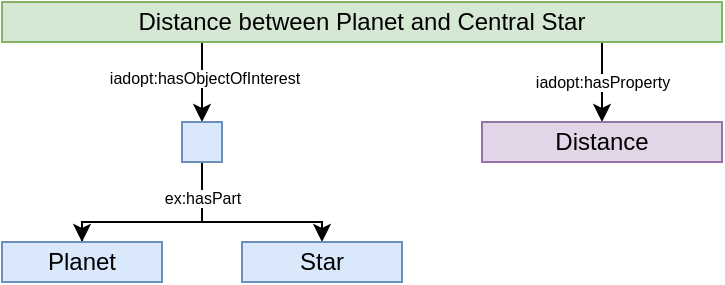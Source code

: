 <mxfile version="27.0.3" pages="4">
  <diagram name="Option A" id="X2PUkvPEIIKqSoPyBa_s">
    <mxGraphModel dx="896" dy="467" grid="1" gridSize="10" guides="1" tooltips="1" connect="1" arrows="1" fold="1" page="1" pageScale="1" pageWidth="1600" pageHeight="900" math="0" shadow="0">
      <root>
        <mxCell id="0" />
        <mxCell id="1" parent="0" />
        <mxCell id="YcbdGxsAXaUATbjkP4Gg-3" style="edgeStyle=orthogonalEdgeStyle;rounded=0;orthogonalLoop=1;jettySize=auto;html=1;exitX=0.75;exitY=1;exitDx=0;exitDy=0;entryX=0.5;entryY=0;entryDx=0;entryDy=0;" edge="1" parent="1" source="YcbdGxsAXaUATbjkP4Gg-1" target="YcbdGxsAXaUATbjkP4Gg-2">
          <mxGeometry relative="1" as="geometry">
            <Array as="points">
              <mxPoint x="660" y="100" />
            </Array>
          </mxGeometry>
        </mxCell>
        <mxCell id="YcbdGxsAXaUATbjkP4Gg-4" value="iadopt:hasProperty" style="edgeLabel;html=1;align=center;verticalAlign=middle;resizable=0;points=[];fontSize=8;" vertex="1" connectable="0" parent="YcbdGxsAXaUATbjkP4Gg-3">
          <mxGeometry x="0.273" relative="1" as="geometry">
            <mxPoint y="5" as="offset" />
          </mxGeometry>
        </mxCell>
        <mxCell id="YcbdGxsAXaUATbjkP4Gg-6" style="edgeStyle=orthogonalEdgeStyle;rounded=0;orthogonalLoop=1;jettySize=auto;html=1;exitX=0.25;exitY=1;exitDx=0;exitDy=0;entryX=0.5;entryY=0;entryDx=0;entryDy=0;" edge="1" parent="1" source="YcbdGxsAXaUATbjkP4Gg-1" target="YcbdGxsAXaUATbjkP4Gg-5">
          <mxGeometry relative="1" as="geometry">
            <Array as="points">
              <mxPoint x="460" y="100" />
            </Array>
          </mxGeometry>
        </mxCell>
        <mxCell id="YcbdGxsAXaUATbjkP4Gg-7" value="iadopt:hasObjectOfInterest" style="edgeLabel;html=1;align=center;verticalAlign=middle;resizable=0;points=[];fontSize=8;" vertex="1" connectable="0" parent="YcbdGxsAXaUATbjkP4Gg-6">
          <mxGeometry x="0.111" y="1" relative="1" as="geometry">
            <mxPoint as="offset" />
          </mxGeometry>
        </mxCell>
        <mxCell id="YcbdGxsAXaUATbjkP4Gg-1" value="Distance between Planet and Central Star" style="rounded=0;whiteSpace=wrap;html=1;fillColor=#d5e8d4;strokeColor=#82b366;" vertex="1" parent="1">
          <mxGeometry x="360" y="80" width="360" height="20" as="geometry" />
        </mxCell>
        <mxCell id="YcbdGxsAXaUATbjkP4Gg-2" value="Distance" style="rounded=0;whiteSpace=wrap;html=1;fillColor=#e1d5e7;strokeColor=#9673a6;" vertex="1" parent="1">
          <mxGeometry x="600" y="140" width="120" height="20" as="geometry" />
        </mxCell>
        <mxCell id="YcbdGxsAXaUATbjkP4Gg-10" style="edgeStyle=orthogonalEdgeStyle;rounded=0;orthogonalLoop=1;jettySize=auto;html=1;exitX=0.5;exitY=1;exitDx=0;exitDy=0;entryX=0.5;entryY=0;entryDx=0;entryDy=0;" edge="1" parent="1" source="YcbdGxsAXaUATbjkP4Gg-5" target="YcbdGxsAXaUATbjkP4Gg-8">
          <mxGeometry relative="1" as="geometry">
            <Array as="points">
              <mxPoint x="460" y="190" />
              <mxPoint x="400" y="190" />
            </Array>
          </mxGeometry>
        </mxCell>
        <mxCell id="YcbdGxsAXaUATbjkP4Gg-12" value="ex:hasPart" style="edgeLabel;html=1;align=center;verticalAlign=middle;resizable=0;points=[];fontSize=8;" vertex="1" connectable="0" parent="YcbdGxsAXaUATbjkP4Gg-10">
          <mxGeometry x="-0.64" relative="1" as="geometry">
            <mxPoint as="offset" />
          </mxGeometry>
        </mxCell>
        <mxCell id="YcbdGxsAXaUATbjkP4Gg-5" value="" style="rounded=0;whiteSpace=wrap;html=1;fillColor=#dae8fc;strokeColor=#6c8ebf;" vertex="1" parent="1">
          <mxGeometry x="450" y="140" width="20" height="20" as="geometry" />
        </mxCell>
        <mxCell id="ae9N6mFBY9E9YACVJ2Q2-1" value="" style="edgeStyle=orthogonalEdgeStyle;rounded=0;orthogonalLoop=1;jettySize=auto;html=1;" edge="1" parent="1" source="YcbdGxsAXaUATbjkP4Gg-8" target="YcbdGxsAXaUATbjkP4Gg-9">
          <mxGeometry relative="1" as="geometry">
            <Array as="points">
              <mxPoint x="400" y="190" />
              <mxPoint x="520" y="190" />
            </Array>
          </mxGeometry>
        </mxCell>
        <mxCell id="YcbdGxsAXaUATbjkP4Gg-8" value="Planet" style="rounded=0;whiteSpace=wrap;html=1;fillColor=#dae8fc;strokeColor=#6c8ebf;" vertex="1" parent="1">
          <mxGeometry x="360" y="200" width="80" height="20" as="geometry" />
        </mxCell>
        <mxCell id="YcbdGxsAXaUATbjkP4Gg-9" value="Star" style="rounded=0;whiteSpace=wrap;html=1;fillColor=#dae8fc;strokeColor=#6c8ebf;" vertex="1" parent="1">
          <mxGeometry x="480" y="200" width="80" height="20" as="geometry" />
        </mxCell>
      </root>
    </mxGraphModel>
  </diagram>
  <diagram name="Option B" id="4ybOZSJburB2DF7oYV2U">
    <mxGraphModel dx="819" dy="427" grid="1" gridSize="10" guides="1" tooltips="1" connect="1" arrows="1" fold="1" page="1" pageScale="1" pageWidth="1600" pageHeight="900" math="0" shadow="0">
      <root>
        <mxCell id="ZfVp6crgDHaHvn7UMfFf-0" />
        <mxCell id="ZfVp6crgDHaHvn7UMfFf-1" parent="ZfVp6crgDHaHvn7UMfFf-0" />
        <mxCell id="4gyx5pJd-QHE47cBecdA-0" style="edgeStyle=orthogonalEdgeStyle;rounded=0;orthogonalLoop=1;jettySize=auto;html=1;exitX=0.75;exitY=1;exitDx=0;exitDy=0;entryX=0.5;entryY=0;entryDx=0;entryDy=0;" edge="1" parent="ZfVp6crgDHaHvn7UMfFf-1" source="4gyx5pJd-QHE47cBecdA-4" target="4gyx5pJd-QHE47cBecdA-5">
          <mxGeometry relative="1" as="geometry">
            <Array as="points">
              <mxPoint x="660" y="100" />
            </Array>
          </mxGeometry>
        </mxCell>
        <mxCell id="4gyx5pJd-QHE47cBecdA-1" value="iadopt:hasProperty" style="edgeLabel;html=1;align=center;verticalAlign=middle;resizable=0;points=[];fontSize=8;" vertex="1" connectable="0" parent="4gyx5pJd-QHE47cBecdA-0">
          <mxGeometry x="0.273" relative="1" as="geometry">
            <mxPoint y="5" as="offset" />
          </mxGeometry>
        </mxCell>
        <mxCell id="4gyx5pJd-QHE47cBecdA-2" style="edgeStyle=orthogonalEdgeStyle;rounded=0;orthogonalLoop=1;jettySize=auto;html=1;exitX=0.108;exitY=0.95;exitDx=0;exitDy=0;entryX=0.5;entryY=0;entryDx=0;entryDy=0;exitPerimeter=0;" edge="1" parent="ZfVp6crgDHaHvn7UMfFf-1" source="4gyx5pJd-QHE47cBecdA-4" target="4gyx5pJd-QHE47cBecdA-10">
          <mxGeometry relative="1" as="geometry">
            <Array as="points">
              <mxPoint x="399" y="100" />
              <mxPoint x="400" y="100" />
            </Array>
            <mxPoint x="460" y="140" as="targetPoint" />
          </mxGeometry>
        </mxCell>
        <mxCell id="4gyx5pJd-QHE47cBecdA-3" value="iadopt:hasObjectOfInterest" style="edgeLabel;html=1;align=center;verticalAlign=middle;resizable=0;points=[];fontSize=8;" vertex="1" connectable="0" parent="4gyx5pJd-QHE47cBecdA-2">
          <mxGeometry x="0.111" y="1" relative="1" as="geometry">
            <mxPoint x="-1" as="offset" />
          </mxGeometry>
        </mxCell>
        <mxCell id="4gyx5pJd-QHE47cBecdA-4" value="Distance between Planet and Central Star" style="rounded=0;whiteSpace=wrap;html=1;fillColor=#d5e8d4;strokeColor=#82b366;" vertex="1" parent="ZfVp6crgDHaHvn7UMfFf-1">
          <mxGeometry x="360" y="80" width="360" height="20" as="geometry" />
        </mxCell>
        <mxCell id="4gyx5pJd-QHE47cBecdA-5" value="Distance" style="rounded=0;whiteSpace=wrap;html=1;fillColor=#e1d5e7;strokeColor=#9673a6;" vertex="1" parent="ZfVp6crgDHaHvn7UMfFf-1">
          <mxGeometry x="600" y="140" width="120" height="20" as="geometry" />
        </mxCell>
        <mxCell id="4gyx5pJd-QHE47cBecdA-10" value="Planet" style="rounded=0;whiteSpace=wrap;html=1;fillColor=#dae8fc;strokeColor=#6c8ebf;" vertex="1" parent="ZfVp6crgDHaHvn7UMfFf-1">
          <mxGeometry x="360" y="140" width="80" height="20" as="geometry" />
        </mxCell>
        <mxCell id="4gyx5pJd-QHE47cBecdA-11" value="Star" style="rounded=0;whiteSpace=wrap;html=1;fillColor=#dae8fc;strokeColor=#6c8ebf;" vertex="1" parent="ZfVp6crgDHaHvn7UMfFf-1">
          <mxGeometry x="480" y="140" width="80" height="20" as="geometry" />
        </mxCell>
        <mxCell id="4gyx5pJd-QHE47cBecdA-12" style="edgeStyle=orthogonalEdgeStyle;rounded=0;orthogonalLoop=1;jettySize=auto;html=1;exitX=0.108;exitY=0.95;exitDx=0;exitDy=0;entryX=0.5;entryY=0;entryDx=0;entryDy=0;exitPerimeter=0;" edge="1" parent="ZfVp6crgDHaHvn7UMfFf-1">
          <mxGeometry relative="1" as="geometry">
            <Array as="points">
              <mxPoint x="519.49" y="100" />
              <mxPoint x="520.49" y="100" />
            </Array>
            <mxPoint x="519.49" y="99" as="sourcePoint" />
            <mxPoint x="520.49" y="140" as="targetPoint" />
          </mxGeometry>
        </mxCell>
        <mxCell id="4gyx5pJd-QHE47cBecdA-13" value="iadopt:hasContextObject" style="edgeLabel;html=1;align=center;verticalAlign=middle;resizable=0;points=[];fontSize=8;" vertex="1" connectable="0" parent="4gyx5pJd-QHE47cBecdA-12">
          <mxGeometry x="0.111" y="1" relative="1" as="geometry">
            <mxPoint x="-1" as="offset" />
          </mxGeometry>
        </mxCell>
      </root>
    </mxGraphModel>
  </diagram>
  <diagram name="Option C" id="hJGOecHrZZwNRh-nTygM">
    <mxGraphModel dx="422" dy="220" grid="1" gridSize="10" guides="1" tooltips="1" connect="1" arrows="1" fold="1" page="1" pageScale="1" pageWidth="1600" pageHeight="900" math="0" shadow="0">
      <root>
        <mxCell id="MIW9wAPj7X61GESU4Yh5-0" />
        <mxCell id="MIW9wAPj7X61GESU4Yh5-1" parent="MIW9wAPj7X61GESU4Yh5-0" />
        <mxCell id="MIW9wAPj7X61GESU4Yh5-2" style="edgeStyle=orthogonalEdgeStyle;rounded=0;orthogonalLoop=1;jettySize=auto;html=1;exitX=0.75;exitY=1;exitDx=0;exitDy=0;entryX=0.5;entryY=0;entryDx=0;entryDy=0;" edge="1" parent="MIW9wAPj7X61GESU4Yh5-1" source="MIW9wAPj7X61GESU4Yh5-6" target="MIW9wAPj7X61GESU4Yh5-7">
          <mxGeometry relative="1" as="geometry">
            <Array as="points">
              <mxPoint x="660" y="100" />
            </Array>
          </mxGeometry>
        </mxCell>
        <mxCell id="MIW9wAPj7X61GESU4Yh5-3" value="iadopt:hasProperty" style="edgeLabel;html=1;align=center;verticalAlign=middle;resizable=0;points=[];fontSize=8;" vertex="1" connectable="0" parent="MIW9wAPj7X61GESU4Yh5-2">
          <mxGeometry x="0.273" relative="1" as="geometry">
            <mxPoint y="5" as="offset" />
          </mxGeometry>
        </mxCell>
        <mxCell id="MIW9wAPj7X61GESU4Yh5-4" style="edgeStyle=orthogonalEdgeStyle;rounded=0;orthogonalLoop=1;jettySize=auto;html=1;exitX=0.267;exitY=0.963;exitDx=0;exitDy=0;entryX=0.5;entryY=0;entryDx=0;entryDy=0;exitPerimeter=0;" edge="1" parent="MIW9wAPj7X61GESU4Yh5-1" source="MIW9wAPj7X61GESU4Yh5-6" target="MIW9wAPj7X61GESU4Yh5-8">
          <mxGeometry relative="1" as="geometry">
            <Array as="points">
              <mxPoint x="460" y="99" />
              <mxPoint x="455" y="100" />
            </Array>
            <mxPoint x="460" y="140" as="targetPoint" />
          </mxGeometry>
        </mxCell>
        <mxCell id="MIW9wAPj7X61GESU4Yh5-5" value="iadopt:hasObjectOfInterest" style="edgeLabel;html=1;align=center;verticalAlign=middle;resizable=0;points=[];fontSize=8;" vertex="1" connectable="0" parent="MIW9wAPj7X61GESU4Yh5-4">
          <mxGeometry x="0.111" y="1" relative="1" as="geometry">
            <mxPoint x="-1" as="offset" />
          </mxGeometry>
        </mxCell>
        <mxCell id="MIW9wAPj7X61GESU4Yh5-6" value="Distance between Planet and Central Star" style="rounded=0;whiteSpace=wrap;html=1;fillColor=#d5e8d4;strokeColor=#82b366;" vertex="1" parent="MIW9wAPj7X61GESU4Yh5-1">
          <mxGeometry x="360" y="80" width="360" height="20" as="geometry" />
        </mxCell>
        <mxCell id="MIW9wAPj7X61GESU4Yh5-7" value="Length" style="rounded=0;whiteSpace=wrap;html=1;fillColor=#e1d5e7;strokeColor=#9673a6;" vertex="1" parent="MIW9wAPj7X61GESU4Yh5-1">
          <mxGeometry x="600" y="140" width="120" height="20" as="geometry" />
        </mxCell>
        <mxCell id="MIW9wAPj7X61GESU4Yh5-8" value="Path between Planet and Star" style="rounded=0;whiteSpace=wrap;html=1;fillColor=#dae8fc;strokeColor=#6c8ebf;" vertex="1" parent="MIW9wAPj7X61GESU4Yh5-1">
          <mxGeometry x="360" y="140" width="190" height="20" as="geometry" />
        </mxCell>
      </root>
    </mxGraphModel>
  </diagram>
  <diagram name="Option D" id="xxNIpzRcqk3w21KmkDW_">
    <mxGraphModel dx="679" dy="375" grid="1" gridSize="10" guides="1" tooltips="1" connect="1" arrows="1" fold="1" page="1" pageScale="1" pageWidth="1600" pageHeight="900" math="0" shadow="0">
      <root>
        <mxCell id="qgLO6y1uMl0OKkPErMcH-0" />
        <mxCell id="qgLO6y1uMl0OKkPErMcH-1" parent="qgLO6y1uMl0OKkPErMcH-0" />
        <mxCell id="qgLO6y1uMl0OKkPErMcH-2" style="edgeStyle=orthogonalEdgeStyle;rounded=0;orthogonalLoop=1;jettySize=auto;html=1;exitX=0.75;exitY=1;exitDx=0;exitDy=0;entryX=0.5;entryY=0;entryDx=0;entryDy=0;" edge="1" parent="qgLO6y1uMl0OKkPErMcH-1" source="qgLO6y1uMl0OKkPErMcH-6" target="qgLO6y1uMl0OKkPErMcH-7">
          <mxGeometry relative="1" as="geometry">
            <Array as="points">
              <mxPoint x="660" y="100" />
            </Array>
          </mxGeometry>
        </mxCell>
        <mxCell id="qgLO6y1uMl0OKkPErMcH-3" value="iadopt:hasProperty" style="edgeLabel;html=1;align=center;verticalAlign=middle;resizable=0;points=[];fontSize=8;" vertex="1" connectable="0" parent="qgLO6y1uMl0OKkPErMcH-2">
          <mxGeometry x="0.273" relative="1" as="geometry">
            <mxPoint y="5" as="offset" />
          </mxGeometry>
        </mxCell>
        <mxCell id="qgLO6y1uMl0OKkPErMcH-4" style="edgeStyle=orthogonalEdgeStyle;rounded=0;orthogonalLoop=1;jettySize=auto;html=1;exitX=0.112;exitY=0.85;exitDx=0;exitDy=0;entryX=0.5;entryY=0;entryDx=0;entryDy=0;exitPerimeter=0;" edge="1" parent="qgLO6y1uMl0OKkPErMcH-1" source="qgLO6y1uMl0OKkPErMcH-6">
          <mxGeometry relative="1" as="geometry">
            <Array as="points" />
            <mxPoint x="390" y="100" as="sourcePoint" />
            <mxPoint x="400" y="140" as="targetPoint" />
          </mxGeometry>
        </mxCell>
        <mxCell id="qgLO6y1uMl0OKkPErMcH-5" value="iadopt:hasObjectOfInterestPart" style="edgeLabel;html=1;align=center;verticalAlign=middle;resizable=0;points=[];fontSize=8;" vertex="1" connectable="0" parent="qgLO6y1uMl0OKkPErMcH-4">
          <mxGeometry x="0.111" y="1" relative="1" as="geometry">
            <mxPoint as="offset" />
          </mxGeometry>
        </mxCell>
        <mxCell id="qgLO6y1uMl0OKkPErMcH-7" value="Distance" style="rounded=0;whiteSpace=wrap;html=1;fillColor=#e1d5e7;strokeColor=#9673a6;" vertex="1" parent="qgLO6y1uMl0OKkPErMcH-1">
          <mxGeometry x="600" y="140" width="120" height="20" as="geometry" />
        </mxCell>
        <mxCell id="qgLO6y1uMl0OKkPErMcH-12" value="Planet" style="rounded=0;whiteSpace=wrap;html=1;fillColor=#dae8fc;strokeColor=#6c8ebf;" vertex="1" parent="qgLO6y1uMl0OKkPErMcH-1">
          <mxGeometry x="360" y="140" width="80" height="20" as="geometry" />
        </mxCell>
        <mxCell id="qgLO6y1uMl0OKkPErMcH-13" value="Star" style="rounded=0;whiteSpace=wrap;html=1;fillColor=#dae8fc;strokeColor=#6c8ebf;" vertex="1" parent="qgLO6y1uMl0OKkPErMcH-1">
          <mxGeometry x="480" y="140" width="80" height="20" as="geometry" />
        </mxCell>
        <mxCell id="sCQwkxRFUT7xcmplkSA3-0" style="edgeStyle=orthogonalEdgeStyle;rounded=0;orthogonalLoop=1;jettySize=auto;html=1;exitX=0.112;exitY=0.85;exitDx=0;exitDy=0;entryX=0.5;entryY=0;entryDx=0;entryDy=0;exitPerimeter=0;" edge="1" parent="qgLO6y1uMl0OKkPErMcH-1">
          <mxGeometry relative="1" as="geometry">
            <Array as="points" />
            <mxPoint x="519.83" y="97" as="sourcePoint" />
            <mxPoint x="519.83" y="140" as="targetPoint" />
          </mxGeometry>
        </mxCell>
        <mxCell id="sCQwkxRFUT7xcmplkSA3-1" value="iadopt:hasObjectOfInterestPart" style="edgeLabel;html=1;align=center;verticalAlign=middle;resizable=0;points=[];fontSize=8;" vertex="1" connectable="0" parent="sCQwkxRFUT7xcmplkSA3-0">
          <mxGeometry x="0.111" y="1" relative="1" as="geometry">
            <mxPoint as="offset" />
          </mxGeometry>
        </mxCell>
        <mxCell id="qgLO6y1uMl0OKkPErMcH-6" value="Distance between Planet and Central Star" style="rounded=0;whiteSpace=wrap;html=1;fillColor=#d5e8d4;strokeColor=#82b366;" vertex="1" parent="qgLO6y1uMl0OKkPErMcH-1">
          <mxGeometry x="360" y="80" width="360" height="20" as="geometry" />
        </mxCell>
      </root>
    </mxGraphModel>
  </diagram>
</mxfile>
